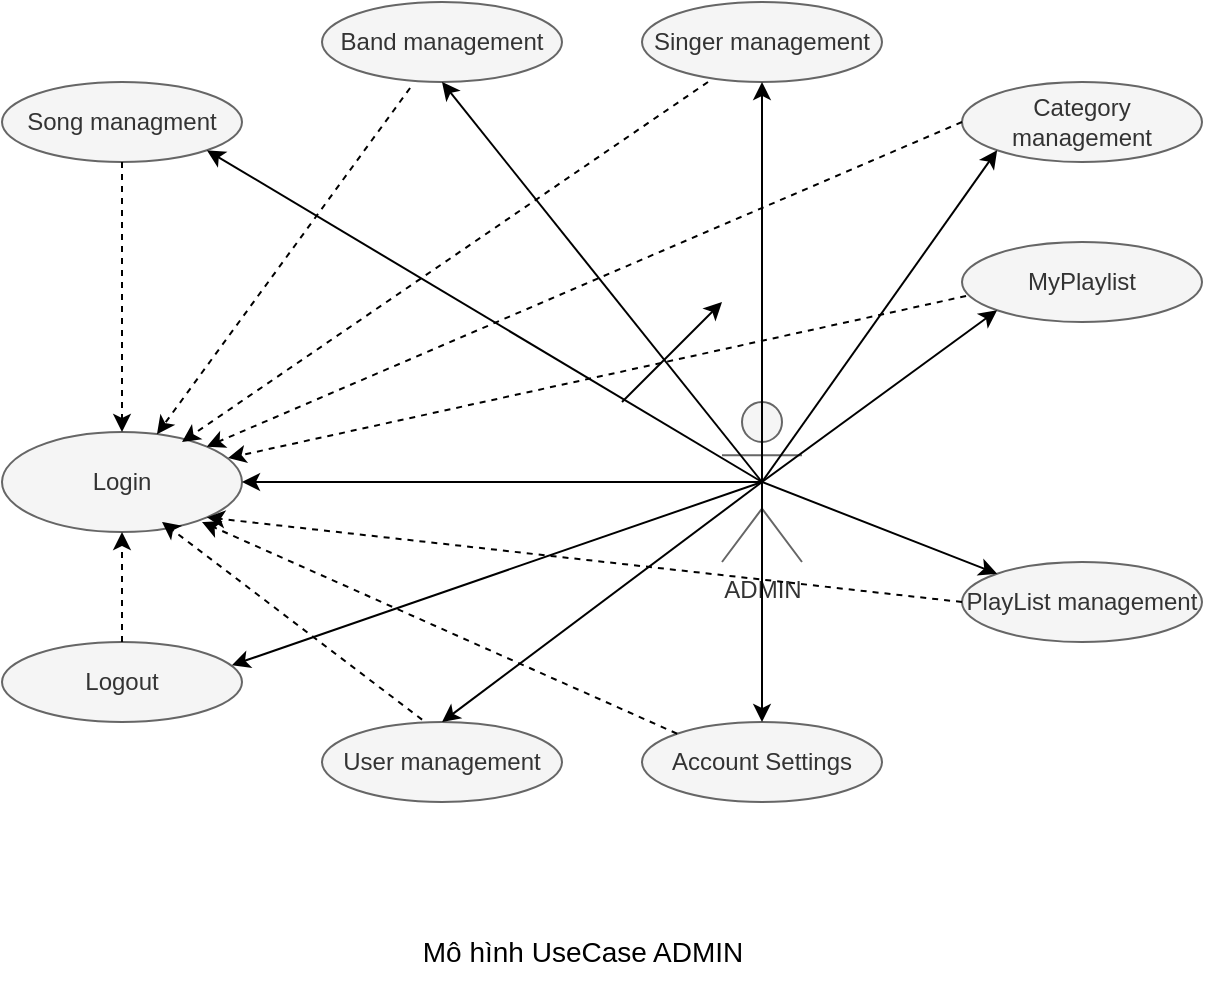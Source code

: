 <mxfile version="20.5.3" type="embed"><diagram id="LTcQ2JIDwLXgpyNfwhOs" name="Page-1"><mxGraphModel dx="725" dy="519" grid="0" gridSize="10" guides="1" tooltips="1" connect="1" arrows="1" fold="1" page="1" pageScale="1" pageWidth="850" pageHeight="1100" background="#ffffff" math="0" shadow="0"><root><mxCell id="0"/><mxCell id="1" parent="0"/><mxCell id="2" value="ADMIN" style="shape=umlActor;verticalLabelPosition=bottom;verticalAlign=top;html=1;outlineConnect=0;fillColor=#f5f5f5;fontColor=#333333;strokeColor=#666666;" vertex="1" parent="1"><mxGeometry x="400" y="240" width="40" height="80" as="geometry"/></mxCell><mxCell id="3" value="Band management" style="ellipse;whiteSpace=wrap;html=1;fillColor=#f5f5f5;fontColor=#333333;strokeColor=#666666;" vertex="1" parent="1"><mxGeometry x="200" y="40" width="120" height="40" as="geometry"/></mxCell><mxCell id="4" value="Song managment" style="ellipse;whiteSpace=wrap;html=1;fillColor=#f5f5f5;fontColor=#333333;strokeColor=#666666;" vertex="1" parent="1"><mxGeometry x="40" y="80" width="120" height="40" as="geometry"/></mxCell><mxCell id="5" value="Singer management" style="ellipse;whiteSpace=wrap;html=1;fillColor=#f5f5f5;fontColor=#333333;strokeColor=#666666;" vertex="1" parent="1"><mxGeometry x="360" y="40" width="120" height="40" as="geometry"/></mxCell><mxCell id="6" value="Category management" style="ellipse;whiteSpace=wrap;html=1;fillColor=#f5f5f5;fontColor=#333333;strokeColor=#666666;" vertex="1" parent="1"><mxGeometry x="520" y="80" width="120" height="40" as="geometry"/></mxCell><mxCell id="7" value="Login" style="ellipse;whiteSpace=wrap;html=1;fillColor=#f5f5f5;fontColor=#333333;strokeColor=#666666;" vertex="1" parent="1"><mxGeometry x="40" y="255" width="120" height="50" as="geometry"/></mxCell><mxCell id="8" value="PlayList management" style="ellipse;whiteSpace=wrap;html=1;fillColor=#f5f5f5;fontColor=#333333;strokeColor=#666666;" vertex="1" parent="1"><mxGeometry x="520" y="320" width="120" height="40" as="geometry"/></mxCell><mxCell id="9" value="MyPlaylist" style="ellipse;whiteSpace=wrap;html=1;fillColor=#f5f5f5;fontColor=#333333;strokeColor=#666666;" vertex="1" parent="1"><mxGeometry x="520" y="160" width="120" height="40" as="geometry"/></mxCell><mxCell id="10" style="edgeStyle=orthogonalEdgeStyle;rounded=0;orthogonalLoop=1;jettySize=auto;html=1;exitX=0.5;exitY=1;exitDx=0;exitDy=0;" edge="1" parent="1" source="8" target="8"><mxGeometry relative="1" as="geometry"/></mxCell><mxCell id="11" value="User management" style="ellipse;whiteSpace=wrap;html=1;fillColor=#f5f5f5;fontColor=#333333;strokeColor=#666666;" vertex="1" parent="1"><mxGeometry x="200" y="400" width="120" height="40" as="geometry"/></mxCell><mxCell id="12" value="Logout" style="ellipse;whiteSpace=wrap;html=1;fillColor=#f5f5f5;fontColor=#333333;strokeColor=#666666;" vertex="1" parent="1"><mxGeometry x="40" y="360" width="120" height="40" as="geometry"/></mxCell><mxCell id="13" value="" style="endArrow=classic;html=1;rounded=0;" edge="1" parent="1"><mxGeometry width="50" height="50" relative="1" as="geometry"><mxPoint x="350" y="240" as="sourcePoint"/><mxPoint x="400" y="190" as="targetPoint"/></mxGeometry></mxCell><mxCell id="14" value="" style="endArrow=classic;html=1;rounded=0;exitX=0.5;exitY=0.5;exitDx=0;exitDy=0;exitPerimeter=0;entryX=1;entryY=1;entryDx=0;entryDy=0;strokeColor=#000000;" edge="1" parent="1" source="2" target="4"><mxGeometry width="50" height="50" relative="1" as="geometry"><mxPoint x="350" y="240" as="sourcePoint"/><mxPoint x="400" y="190" as="targetPoint"/></mxGeometry></mxCell><mxCell id="15" value="" style="endArrow=classic;html=1;rounded=0;strokeColor=#000000;entryX=0.5;entryY=1;entryDx=0;entryDy=0;" edge="1" parent="1" target="3"><mxGeometry width="50" height="50" relative="1" as="geometry"><mxPoint x="420" y="280" as="sourcePoint"/><mxPoint x="400" y="190" as="targetPoint"/></mxGeometry></mxCell><mxCell id="16" value="" style="endArrow=classic;html=1;rounded=0;strokeColor=#000000;entryX=0.5;entryY=1;entryDx=0;entryDy=0;" edge="1" parent="1" target="5"><mxGeometry width="50" height="50" relative="1" as="geometry"><mxPoint x="420" y="280" as="sourcePoint"/><mxPoint x="420" y="90" as="targetPoint"/></mxGeometry></mxCell><mxCell id="17" value="" style="endArrow=classic;html=1;rounded=0;strokeColor=#000000;entryX=0;entryY=1;entryDx=0;entryDy=0;" edge="1" parent="1" target="6"><mxGeometry width="50" height="50" relative="1" as="geometry"><mxPoint x="420" y="280" as="sourcePoint"/><mxPoint x="400" y="190" as="targetPoint"/></mxGeometry></mxCell><mxCell id="18" value="" style="endArrow=classic;html=1;rounded=0;strokeColor=#000000;exitX=0.5;exitY=0.5;exitDx=0;exitDy=0;exitPerimeter=0;entryX=0;entryY=1;entryDx=0;entryDy=0;" edge="1" parent="1" source="2" target="9"><mxGeometry width="50" height="50" relative="1" as="geometry"><mxPoint x="380" y="290" as="sourcePoint"/><mxPoint x="400" y="190" as="targetPoint"/></mxGeometry></mxCell><mxCell id="19" value="" style="endArrow=classic;html=1;rounded=0;strokeColor=#000000;exitX=0.5;exitY=0.5;exitDx=0;exitDy=0;exitPerimeter=0;entryX=0;entryY=0;entryDx=0;entryDy=0;" edge="1" parent="1" source="2" target="8"><mxGeometry width="50" height="50" relative="1" as="geometry"><mxPoint x="350" y="310" as="sourcePoint"/><mxPoint x="400" y="260" as="targetPoint"/></mxGeometry></mxCell><mxCell id="20" value="" style="endArrow=classic;html=1;rounded=0;strokeColor=#000000;exitX=0.5;exitY=0.5;exitDx=0;exitDy=0;exitPerimeter=0;entryX=0.5;entryY=0;entryDx=0;entryDy=0;" edge="1" parent="1" source="2" target="11"><mxGeometry width="50" height="50" relative="1" as="geometry"><mxPoint x="350" y="310" as="sourcePoint"/><mxPoint x="400" y="260" as="targetPoint"/></mxGeometry></mxCell><mxCell id="21" value="" style="endArrow=classic;html=1;rounded=0;strokeColor=#000000;entryX=0.958;entryY=0.29;entryDx=0;entryDy=0;entryPerimeter=0;" edge="1" parent="1" target="12"><mxGeometry width="50" height="50" relative="1" as="geometry"><mxPoint x="420" y="280" as="sourcePoint"/><mxPoint x="400" y="260" as="targetPoint"/></mxGeometry></mxCell><mxCell id="22" value="" style="endArrow=classic;html=1;rounded=0;strokeColor=#000000;entryX=1;entryY=0.5;entryDx=0;entryDy=0;" edge="1" parent="1" target="7"><mxGeometry width="50" height="50" relative="1" as="geometry"><mxPoint x="420" y="280" as="sourcePoint"/><mxPoint x="400" y="220" as="targetPoint"/></mxGeometry></mxCell><mxCell id="23" value="" style="endArrow=classic;html=1;rounded=0;strokeColor=#000000;dashed=1;exitX=0.5;exitY=1;exitDx=0;exitDy=0;" edge="1" parent="1" source="4" target="7"><mxGeometry width="50" height="50" relative="1" as="geometry"><mxPoint x="350" y="270" as="sourcePoint"/><mxPoint x="400" y="220" as="targetPoint"/></mxGeometry></mxCell><mxCell id="24" value="" style="endArrow=classic;html=1;rounded=0;dashed=1;strokeColor=#000000;exitX=0.5;exitY=0;exitDx=0;exitDy=0;entryX=0.5;entryY=1;entryDx=0;entryDy=0;" edge="1" parent="1" source="12" target="7"><mxGeometry width="50" height="50" relative="1" as="geometry"><mxPoint x="350" y="270" as="sourcePoint"/><mxPoint x="400" y="220" as="targetPoint"/></mxGeometry></mxCell><mxCell id="25" value="" style="endArrow=classic;html=1;rounded=0;dashed=1;strokeColor=#000000;exitX=0.367;exitY=1.075;exitDx=0;exitDy=0;exitPerimeter=0;" edge="1" parent="1" source="3" target="7"><mxGeometry width="50" height="50" relative="1" as="geometry"><mxPoint x="350" y="270" as="sourcePoint"/><mxPoint x="400" y="220" as="targetPoint"/></mxGeometry></mxCell><mxCell id="26" value="" style="endArrow=classic;html=1;rounded=0;dashed=1;strokeColor=#000000;exitX=0.275;exitY=1;exitDx=0;exitDy=0;exitPerimeter=0;entryX=0.75;entryY=0.1;entryDx=0;entryDy=0;entryPerimeter=0;" edge="1" parent="1" source="5" target="7"><mxGeometry width="50" height="50" relative="1" as="geometry"><mxPoint x="350" y="270" as="sourcePoint"/><mxPoint x="400" y="220" as="targetPoint"/></mxGeometry></mxCell><mxCell id="27" value="" style="endArrow=classic;html=1;rounded=0;dashed=1;strokeColor=#000000;exitX=0;exitY=0.5;exitDx=0;exitDy=0;entryX=1;entryY=0;entryDx=0;entryDy=0;" edge="1" parent="1" source="6" target="7"><mxGeometry width="50" height="50" relative="1" as="geometry"><mxPoint x="350" y="270" as="sourcePoint"/><mxPoint x="400" y="220" as="targetPoint"/></mxGeometry></mxCell><mxCell id="28" value="" style="endArrow=classic;html=1;rounded=0;dashed=1;strokeColor=#000000;exitX=0.017;exitY=0.675;exitDx=0;exitDy=0;exitPerimeter=0;entryX=0.942;entryY=0.26;entryDx=0;entryDy=0;entryPerimeter=0;" edge="1" parent="1" source="9" target="7"><mxGeometry width="50" height="50" relative="1" as="geometry"><mxPoint x="350" y="270" as="sourcePoint"/><mxPoint x="400" y="220" as="targetPoint"/></mxGeometry></mxCell><mxCell id="29" value="" style="endArrow=classic;html=1;rounded=0;dashed=1;strokeColor=#000000;exitX=0.417;exitY=-0.03;exitDx=0;exitDy=0;exitPerimeter=0;" edge="1" parent="1" source="11"><mxGeometry width="50" height="50" relative="1" as="geometry"><mxPoint x="350" y="290" as="sourcePoint"/><mxPoint x="120" y="300" as="targetPoint"/></mxGeometry></mxCell><mxCell id="30" value="" style="endArrow=classic;html=1;rounded=0;dashed=1;strokeColor=#000000;exitX=0;exitY=0.5;exitDx=0;exitDy=0;entryX=1;entryY=1;entryDx=0;entryDy=0;" edge="1" parent="1" source="8" target="7"><mxGeometry width="50" height="50" relative="1" as="geometry"><mxPoint x="350" y="290" as="sourcePoint"/><mxPoint x="400" y="240" as="targetPoint"/></mxGeometry></mxCell><mxCell id="31" value="&lt;font style=&quot;font-size: 14px;&quot; color=&quot;#000000&quot;&gt;Mô hình UseCase ADMIN&lt;/font&gt;" style="text;html=1;align=center;verticalAlign=middle;resizable=0;points=[];autosize=1;strokeColor=none;fillColor=none;" vertex="1" parent="1"><mxGeometry x="240" y="500" width="180" height="30" as="geometry"/></mxCell><mxCell id="33" value="Account Settings" style="ellipse;whiteSpace=wrap;html=1;fillColor=#f5f5f5;fontColor=#333333;strokeColor=#666666;" vertex="1" parent="1"><mxGeometry x="360" y="400" width="120" height="40" as="geometry"/></mxCell><mxCell id="35" value="" style="endArrow=classic;html=1;rounded=0;dashed=1;strokeColor=#000000;fontSize=15;fontColor=#000000;exitX=0;exitY=0;exitDx=0;exitDy=0;" edge="1" parent="1" source="33"><mxGeometry width="50" height="50" relative="1" as="geometry"><mxPoint x="350" y="310" as="sourcePoint"/><mxPoint x="140" y="300" as="targetPoint"/></mxGeometry></mxCell><mxCell id="36" value="" style="endArrow=classic;html=1;rounded=0;strokeColor=#000000;fontSize=15;fontColor=#000000;" edge="1" parent="1" target="33"><mxGeometry width="50" height="50" relative="1" as="geometry"><mxPoint x="420" y="280" as="sourcePoint"/><mxPoint x="400" y="260" as="targetPoint"/></mxGeometry></mxCell></root></mxGraphModel></diagram></mxfile>